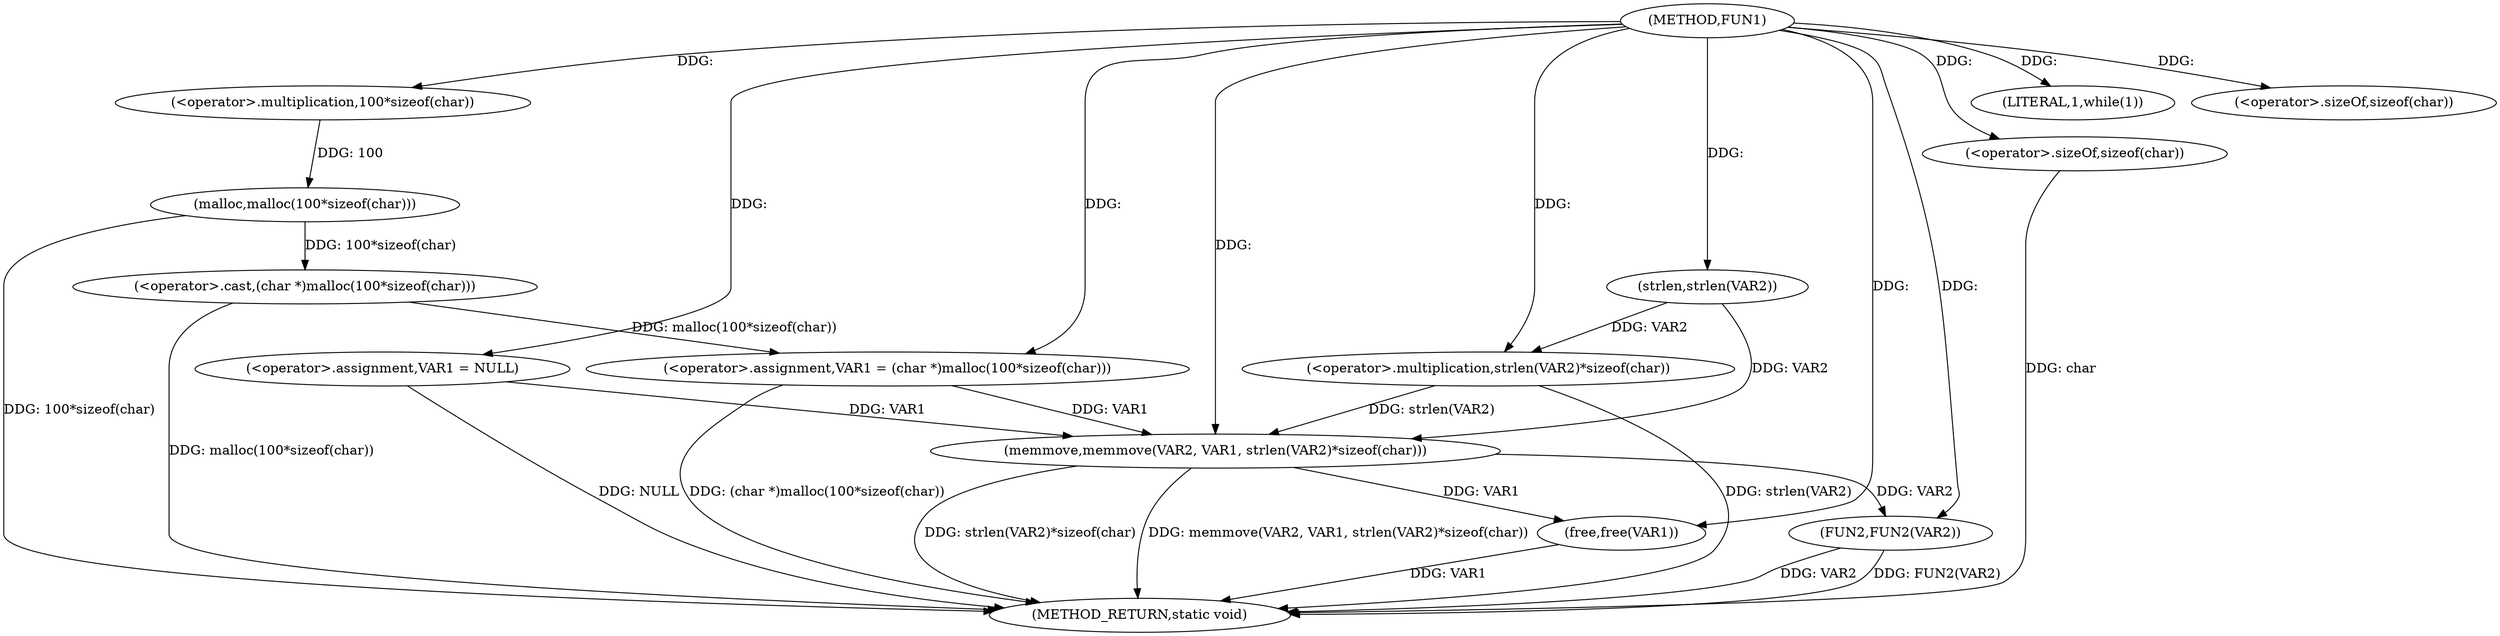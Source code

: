 digraph FUN1 {  
"1000100" [label = "(METHOD,FUN1)" ]
"1000133" [label = "(METHOD_RETURN,static void)" ]
"1000103" [label = "(<operator>.assignment,VAR1 = NULL)" ]
"1000107" [label = "(LITERAL,1,while(1))" ]
"1000109" [label = "(<operator>.assignment,VAR1 = (char *)malloc(100*sizeof(char)))" ]
"1000111" [label = "(<operator>.cast,(char *)malloc(100*sizeof(char)))" ]
"1000113" [label = "(malloc,malloc(100*sizeof(char)))" ]
"1000114" [label = "(<operator>.multiplication,100*sizeof(char))" ]
"1000116" [label = "(<operator>.sizeOf,sizeof(char))" ]
"1000121" [label = "(memmove,memmove(VAR2, VAR1, strlen(VAR2)*sizeof(char)))" ]
"1000124" [label = "(<operator>.multiplication,strlen(VAR2)*sizeof(char))" ]
"1000125" [label = "(strlen,strlen(VAR2))" ]
"1000127" [label = "(<operator>.sizeOf,sizeof(char))" ]
"1000129" [label = "(FUN2,FUN2(VAR2))" ]
"1000131" [label = "(free,free(VAR1))" ]
  "1000129" -> "1000133"  [ label = "DDG: VAR2"] 
  "1000124" -> "1000133"  [ label = "DDG: strlen(VAR2)"] 
  "1000103" -> "1000133"  [ label = "DDG: NULL"] 
  "1000113" -> "1000133"  [ label = "DDG: 100*sizeof(char)"] 
  "1000131" -> "1000133"  [ label = "DDG: VAR1"] 
  "1000121" -> "1000133"  [ label = "DDG: memmove(VAR2, VAR1, strlen(VAR2)*sizeof(char))"] 
  "1000111" -> "1000133"  [ label = "DDG: malloc(100*sizeof(char))"] 
  "1000127" -> "1000133"  [ label = "DDG: char"] 
  "1000109" -> "1000133"  [ label = "DDG: (char *)malloc(100*sizeof(char))"] 
  "1000129" -> "1000133"  [ label = "DDG: FUN2(VAR2)"] 
  "1000121" -> "1000133"  [ label = "DDG: strlen(VAR2)*sizeof(char)"] 
  "1000100" -> "1000103"  [ label = "DDG: "] 
  "1000100" -> "1000107"  [ label = "DDG: "] 
  "1000111" -> "1000109"  [ label = "DDG: malloc(100*sizeof(char))"] 
  "1000100" -> "1000109"  [ label = "DDG: "] 
  "1000113" -> "1000111"  [ label = "DDG: 100*sizeof(char)"] 
  "1000114" -> "1000113"  [ label = "DDG: 100"] 
  "1000100" -> "1000114"  [ label = "DDG: "] 
  "1000100" -> "1000116"  [ label = "DDG: "] 
  "1000125" -> "1000121"  [ label = "DDG: VAR2"] 
  "1000100" -> "1000121"  [ label = "DDG: "] 
  "1000103" -> "1000121"  [ label = "DDG: VAR1"] 
  "1000109" -> "1000121"  [ label = "DDG: VAR1"] 
  "1000124" -> "1000121"  [ label = "DDG: strlen(VAR2)"] 
  "1000125" -> "1000124"  [ label = "DDG: VAR2"] 
  "1000100" -> "1000125"  [ label = "DDG: "] 
  "1000100" -> "1000124"  [ label = "DDG: "] 
  "1000100" -> "1000127"  [ label = "DDG: "] 
  "1000121" -> "1000129"  [ label = "DDG: VAR2"] 
  "1000100" -> "1000129"  [ label = "DDG: "] 
  "1000121" -> "1000131"  [ label = "DDG: VAR1"] 
  "1000100" -> "1000131"  [ label = "DDG: "] 
}
